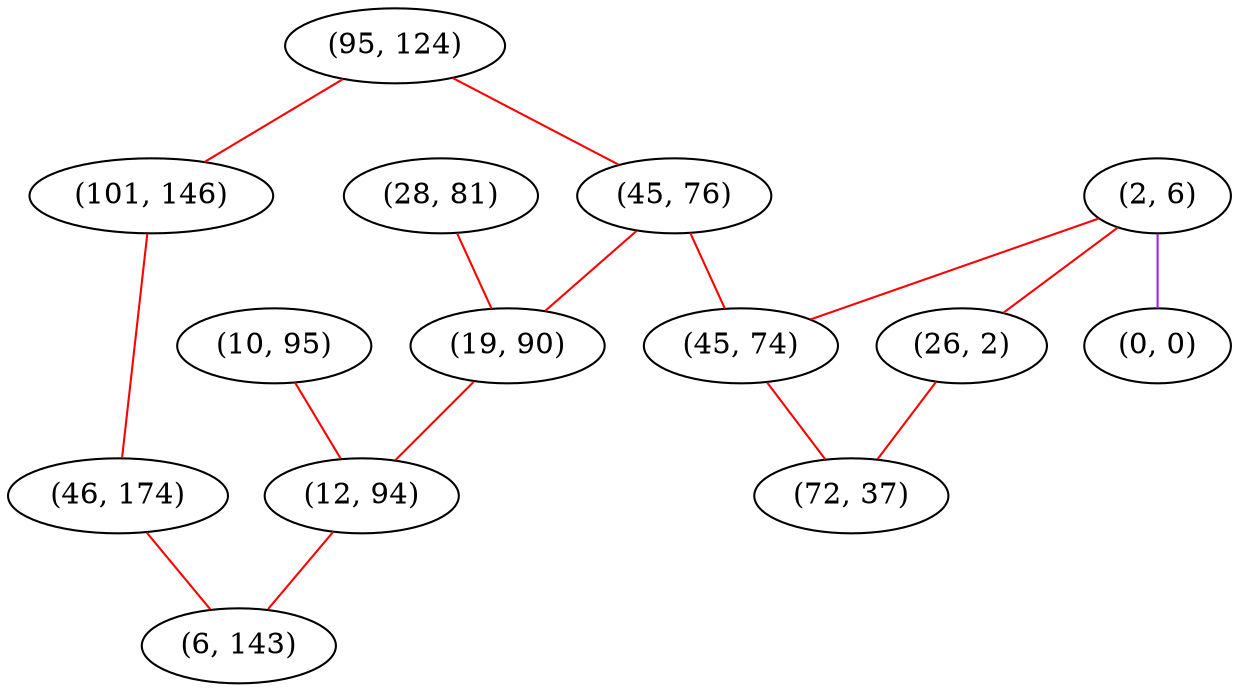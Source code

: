graph "" {
"(10, 95)";
"(95, 124)";
"(45, 76)";
"(2, 6)";
"(28, 81)";
"(45, 74)";
"(19, 90)";
"(101, 146)";
"(26, 2)";
"(0, 0)";
"(12, 94)";
"(46, 174)";
"(6, 143)";
"(72, 37)";
"(10, 95)" -- "(12, 94)"  [color=red, key=0, weight=1];
"(95, 124)" -- "(45, 76)"  [color=red, key=0, weight=1];
"(95, 124)" -- "(101, 146)"  [color=red, key=0, weight=1];
"(45, 76)" -- "(19, 90)"  [color=red, key=0, weight=1];
"(45, 76)" -- "(45, 74)"  [color=red, key=0, weight=1];
"(2, 6)" -- "(0, 0)"  [color=purple, key=0, weight=4];
"(2, 6)" -- "(45, 74)"  [color=red, key=0, weight=1];
"(2, 6)" -- "(26, 2)"  [color=red, key=0, weight=1];
"(28, 81)" -- "(19, 90)"  [color=red, key=0, weight=1];
"(45, 74)" -- "(72, 37)"  [color=red, key=0, weight=1];
"(19, 90)" -- "(12, 94)"  [color=red, key=0, weight=1];
"(101, 146)" -- "(46, 174)"  [color=red, key=0, weight=1];
"(26, 2)" -- "(72, 37)"  [color=red, key=0, weight=1];
"(12, 94)" -- "(6, 143)"  [color=red, key=0, weight=1];
"(46, 174)" -- "(6, 143)"  [color=red, key=0, weight=1];
}
